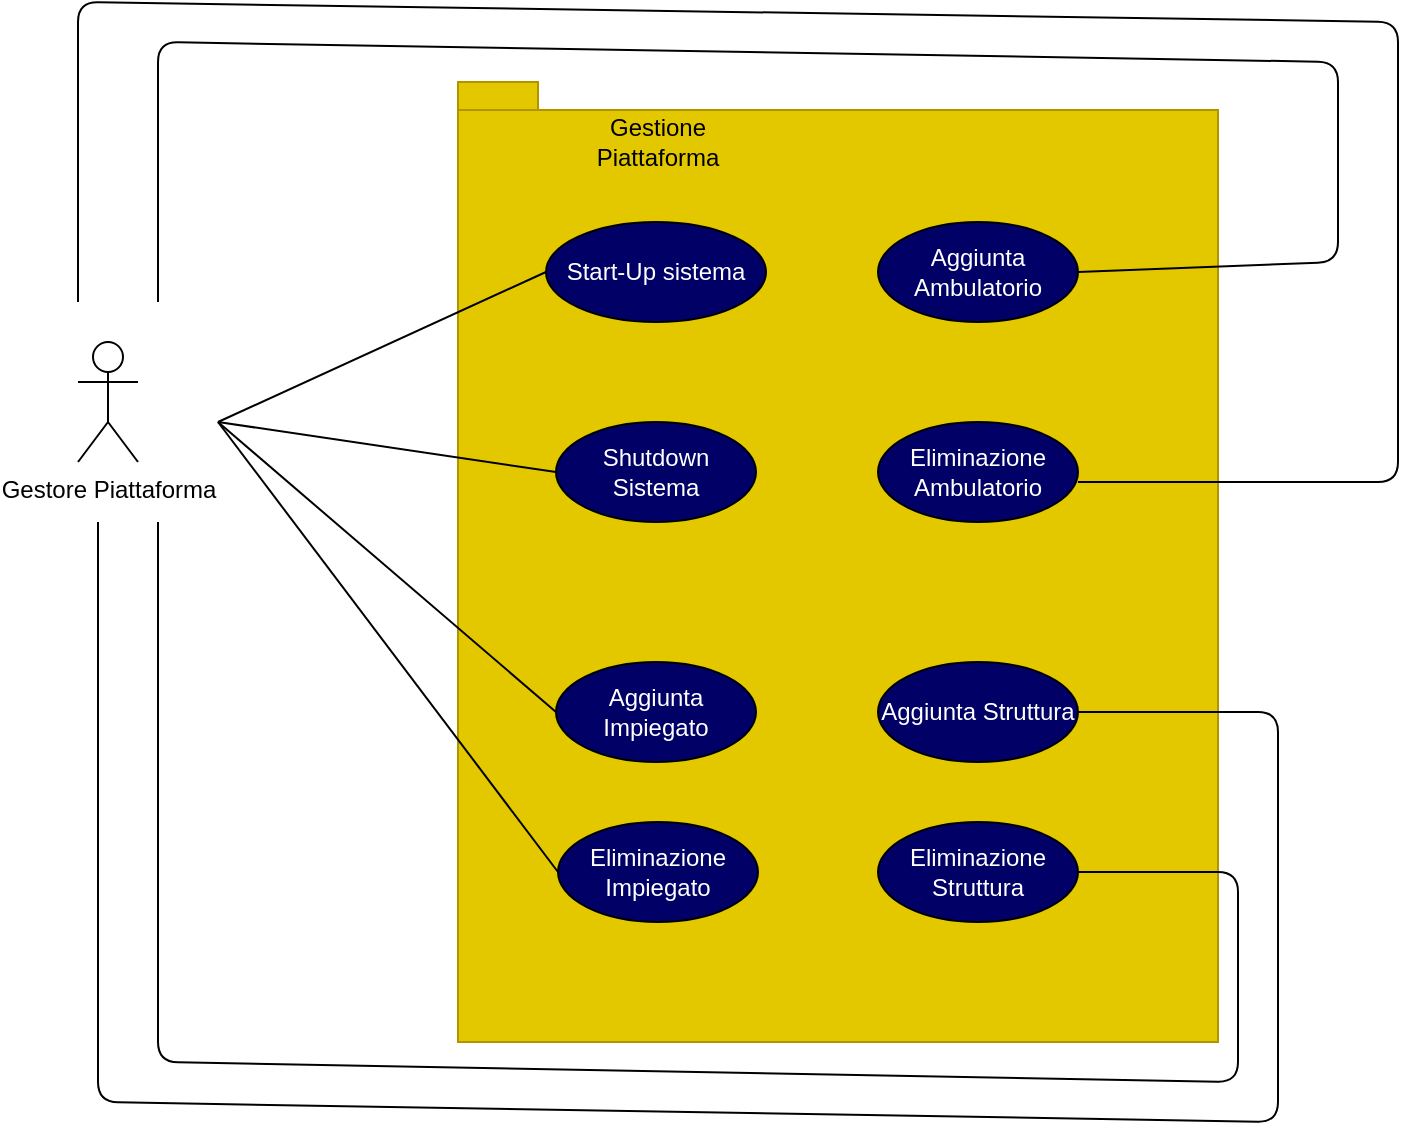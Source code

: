 <mxfile version="13.9.5" type="device"><diagram id="B5v7fa26wXLJn0iwfjA_" name="Pagina-1"><mxGraphModel dx="1224" dy="917" grid="1" gridSize="10" guides="1" tooltips="1" connect="1" arrows="1" fold="1" page="1" pageScale="1" pageWidth="827" pageHeight="1169" math="0" shadow="0"><root><mxCell id="0"/><mxCell id="1" parent="0"/><mxCell id="3syyZypG6lDdpJXniP7Z-1" value="Gestore Piattaforma" style="shape=umlActor;verticalLabelPosition=bottom;verticalAlign=top;html=1;outlineConnect=0;" parent="1" vertex="1"><mxGeometry x="70" y="190" width="30" height="60" as="geometry"/></mxCell><mxCell id="3syyZypG6lDdpJXniP7Z-2" value="" style="shape=folder;fontStyle=1;spacingTop=10;tabWidth=40;tabHeight=14;tabPosition=left;html=1;fillColor=#e3c800;strokeColor=#B09500;fontColor=#ffffff;" parent="1" vertex="1"><mxGeometry x="260" y="60" width="380" height="480" as="geometry"/></mxCell><mxCell id="3syyZypG6lDdpJXniP7Z-3" value="&lt;font color=&quot;#ffffff&quot;&gt;Start-Up sistema&lt;/font&gt;" style="ellipse;whiteSpace=wrap;html=1;fillColor=#000066;" parent="1" vertex="1"><mxGeometry x="304" y="130" width="110" height="50" as="geometry"/></mxCell><mxCell id="3syyZypG6lDdpJXniP7Z-4" value="&lt;font color=&quot;#ffffff&quot;&gt;Shutdown Sistema&lt;/font&gt;" style="ellipse;whiteSpace=wrap;html=1;fillColor=#000066;" parent="1" vertex="1"><mxGeometry x="309" y="230" width="100" height="50" as="geometry"/></mxCell><mxCell id="3syyZypG6lDdpJXniP7Z-6" value="" style="endArrow=none;html=1;entryX=0;entryY=0.5;entryDx=0;entryDy=0;" parent="1" target="3syyZypG6lDdpJXniP7Z-3" edge="1"><mxGeometry width="50" height="50" relative="1" as="geometry"><mxPoint x="140" y="230" as="sourcePoint"/><mxPoint x="440" y="290" as="targetPoint"/></mxGeometry></mxCell><mxCell id="3syyZypG6lDdpJXniP7Z-7" value="" style="endArrow=none;html=1;entryX=0;entryY=0.5;entryDx=0;entryDy=0;" parent="1" target="3syyZypG6lDdpJXniP7Z-4" edge="1"><mxGeometry width="50" height="50" relative="1" as="geometry"><mxPoint x="140" y="230" as="sourcePoint"/><mxPoint x="440" y="290" as="targetPoint"/></mxGeometry></mxCell><mxCell id="3syyZypG6lDdpJXniP7Z-8" value="Gestione Piattaforma" style="text;html=1;strokeColor=none;fillColor=none;align=center;verticalAlign=middle;whiteSpace=wrap;rounded=0;" parent="1" vertex="1"><mxGeometry x="335" y="80" width="50" height="20" as="geometry"/></mxCell><mxCell id="mJAHLzpTlbZIivluy4LE-1" value="&lt;font color=&quot;#ffffff&quot;&gt;Aggiunta Impiegato&lt;/font&gt;" style="ellipse;whiteSpace=wrap;html=1;fillColor=#000066;" parent="1" vertex="1"><mxGeometry x="309" y="350" width="100" height="50" as="geometry"/></mxCell><mxCell id="mJAHLzpTlbZIivluy4LE-2" value="&lt;font color=&quot;#ffffff&quot;&gt;Eliminazione Impiegato&lt;/font&gt;" style="ellipse;whiteSpace=wrap;html=1;fillColor=#000066;" parent="1" vertex="1"><mxGeometry x="310" y="430" width="100" height="50" as="geometry"/></mxCell><mxCell id="mJAHLzpTlbZIivluy4LE-3" value="&lt;font color=&quot;#ffffff&quot;&gt;Aggiunta Struttura&lt;/font&gt;" style="ellipse;whiteSpace=wrap;html=1;fillColor=#000066;" parent="1" vertex="1"><mxGeometry x="470" y="350" width="100" height="50" as="geometry"/></mxCell><mxCell id="mJAHLzpTlbZIivluy4LE-4" value="&lt;font color=&quot;#ffffff&quot;&gt;Eliminazione Struttura&lt;/font&gt;" style="ellipse;whiteSpace=wrap;html=1;fillColor=#000066;" parent="1" vertex="1"><mxGeometry x="470" y="430" width="100" height="50" as="geometry"/></mxCell><mxCell id="mJAHLzpTlbZIivluy4LE-5" value="" style="endArrow=none;html=1;entryX=0;entryY=0.5;entryDx=0;entryDy=0;" parent="1" target="mJAHLzpTlbZIivluy4LE-1" edge="1"><mxGeometry width="50" height="50" relative="1" as="geometry"><mxPoint x="140" y="230" as="sourcePoint"/><mxPoint x="440" y="310" as="targetPoint"/></mxGeometry></mxCell><mxCell id="mJAHLzpTlbZIivluy4LE-6" value="" style="endArrow=none;html=1;entryX=0;entryY=0.5;entryDx=0;entryDy=0;" parent="1" target="mJAHLzpTlbZIivluy4LE-2" edge="1"><mxGeometry width="50" height="50" relative="1" as="geometry"><mxPoint x="140" y="230" as="sourcePoint"/><mxPoint x="440" y="310" as="targetPoint"/></mxGeometry></mxCell><mxCell id="mJAHLzpTlbZIivluy4LE-7" value="" style="endArrow=none;html=1;entryX=1;entryY=0.5;entryDx=0;entryDy=0;" parent="1" target="mJAHLzpTlbZIivluy4LE-3" edge="1"><mxGeometry width="50" height="50" relative="1" as="geometry"><mxPoint x="80" y="280" as="sourcePoint"/><mxPoint x="670" y="350" as="targetPoint"/><Array as="points"><mxPoint x="80" y="570"/><mxPoint x="670" y="580"/><mxPoint x="670" y="375"/></Array></mxGeometry></mxCell><mxCell id="mJAHLzpTlbZIivluy4LE-8" value="" style="endArrow=none;html=1;entryX=1;entryY=0.5;entryDx=0;entryDy=0;" parent="1" target="mJAHLzpTlbZIivluy4LE-4" edge="1"><mxGeometry width="50" height="50" relative="1" as="geometry"><mxPoint x="110" y="280" as="sourcePoint"/><mxPoint x="440" y="410" as="targetPoint"/><Array as="points"><mxPoint x="110" y="550"/><mxPoint x="650" y="560"/><mxPoint x="650" y="455"/></Array></mxGeometry></mxCell><mxCell id="ZpIWNkAJ6ks-oVfTvrh6-1" value="&lt;font color=&quot;#ffffff&quot;&gt;Aggiunta Ambulatorio&lt;/font&gt;" style="ellipse;whiteSpace=wrap;html=1;fillColor=#000066;" vertex="1" parent="1"><mxGeometry x="470" y="130" width="100" height="50" as="geometry"/></mxCell><mxCell id="ZpIWNkAJ6ks-oVfTvrh6-2" value="&lt;font color=&quot;#ffffff&quot;&gt;Eliminazione Ambulatorio&lt;/font&gt;" style="ellipse;whiteSpace=wrap;html=1;fillColor=#000066;" vertex="1" parent="1"><mxGeometry x="470" y="230" width="100" height="50" as="geometry"/></mxCell><mxCell id="ZpIWNkAJ6ks-oVfTvrh6-3" value="" style="endArrow=none;html=1;" edge="1" parent="1"><mxGeometry width="50" height="50" relative="1" as="geometry"><mxPoint x="570" y="260" as="sourcePoint"/><mxPoint x="70" y="170" as="targetPoint"/><Array as="points"><mxPoint x="730" y="260"/><mxPoint x="730" y="30"/><mxPoint x="70" y="20"/></Array></mxGeometry></mxCell><mxCell id="ZpIWNkAJ6ks-oVfTvrh6-4" value="" style="endArrow=none;html=1;entryX=1;entryY=0.5;entryDx=0;entryDy=0;" edge="1" parent="1" target="ZpIWNkAJ6ks-oVfTvrh6-1"><mxGeometry width="50" height="50" relative="1" as="geometry"><mxPoint x="110" y="170" as="sourcePoint"/><mxPoint x="480" y="200" as="targetPoint"/><Array as="points"><mxPoint x="110" y="40"/><mxPoint x="700" y="50"/><mxPoint x="700" y="150"/></Array></mxGeometry></mxCell></root></mxGraphModel></diagram></mxfile>